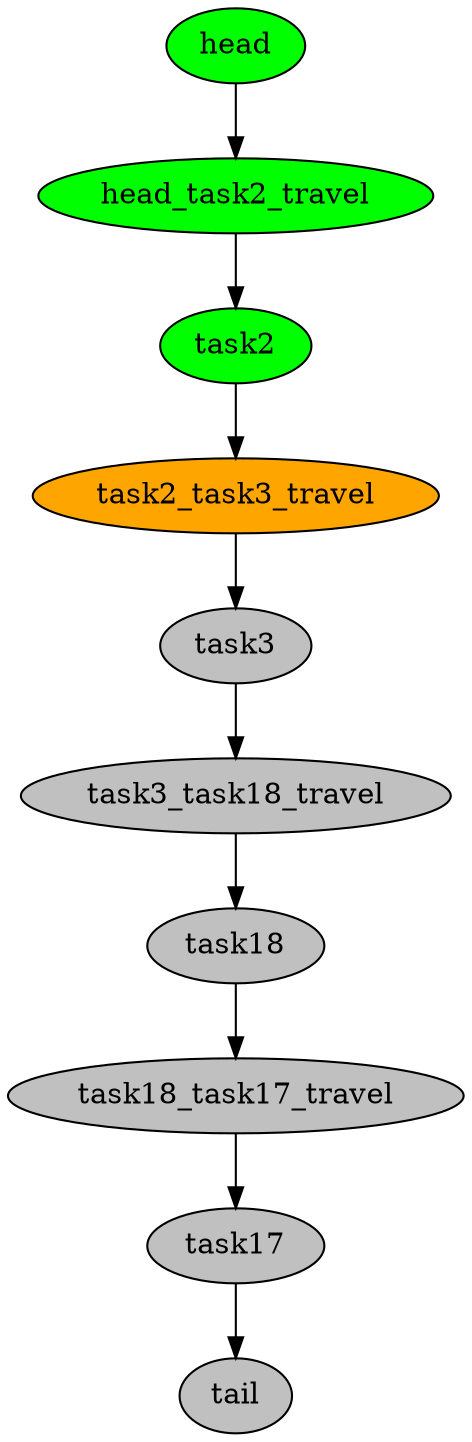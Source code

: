 digraph timeline {
head[label="head",style=filled,fillcolor=green,fontcolor=black];
head_task2_travel[label="head_task2_travel",style=filled,fillcolor=green,fontcolor=black];
task2[label="task2",style=filled,fillcolor=green,fontcolor=black];
task2_task3_travel[label="task2_task3_travel",style=filled,fillcolor=orange,fontcolor=black];
task3[label="task3",style=filled,fillcolor=gray,fontcolor=black];
task3_task18_travel[label="task3_task18_travel",style=filled,fillcolor=gray,fontcolor=black];
task18[label="task18",style=filled,fillcolor=gray,fontcolor=black];
task18_task17_travel[label="task18_task17_travel",style=filled,fillcolor=gray,fontcolor=black];
task17[label="task17",style=filled,fillcolor=gray,fontcolor=black];
tail[label="tail",style=filled,fillcolor=gray,fontcolor=black];
"head"->"head_task2_travel"[color=black];
"head_task2_travel"->"task2"[color=black];
"task2"->"task2_task3_travel"[color=black];
"task2_task3_travel"->"task3"[color=black];
"task3"->"task3_task18_travel"[color=black];
"task3_task18_travel"->"task18"[color=black];
"task18"->"task18_task17_travel"[color=black];
"task18_task17_travel"->"task17"[color=black];
"task17"->"tail"[color=black];
}
